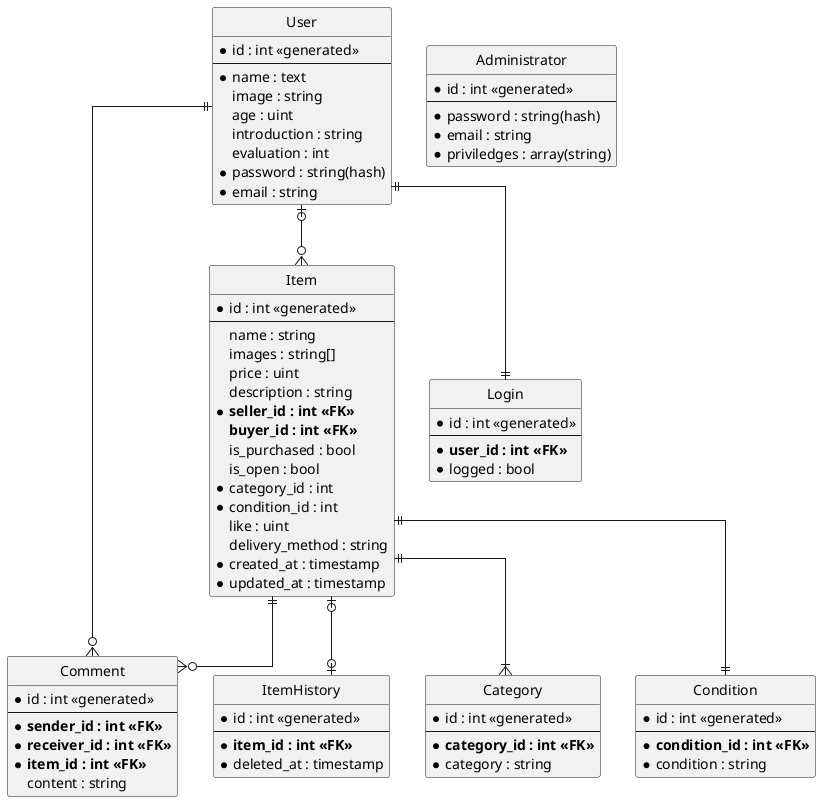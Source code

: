 @startuml
' hide the spot
hide circle

' avoid problems with angled crows feet
skinparam linetype ortho

entity "User" as user {
  *id : int <<generated>>
  --
  *name : text
  image : string
  age : uint
  introduction : string
  evaluation : int
  *password : string(hash)
  *email : string
}

entity "Administrator" as admin {
  *id : int <<generated>>
  --
  *password : string(hash)
  *email : string
  *priviledges : array(string)
}

entity "Comment" as comment {
  *id : int <<generated>>
  --
  * **sender_id : int <<FK>>**
  * **receiver_id : int <<FK>>**
  * **item_id : int <<FK>>**
  content : string
}

entity "Item" as item {
  *id : int <<generated>>
  --
  name : string
  images : string[]
  price : uint
  description : string
  * **seller_id : int <<FK>>**
  **buyer_id : int <<FK>>**
  is_purchased : bool
  is_open : bool
  *category_id : int
  *condition_id : int
  like : uint
  delivery_method : string
  *created_at : timestamp
  *updated_at : timestamp
}

entity "ItemHistory" as item_history {
  *id : int <<generated>>
  --
  * **item_id : int <<FK>>**
  *deleted_at : timestamp
}

entity "Login" as login {
  *id : int <<generated>>
  --
  * **user_id : int <<FK>>**
  *logged : bool
}

entity "Category" as category {
  *id : int <<generated>>
  --
  * **category_id : int <<FK>>**
  *category : string
}

entity "Condition" as condition {
  *id : int <<generated>>
  --
  * **condition_id : int <<FK>>**
  *condition : string
}

user ||--o{ comment
user |o--o{ item
user ||--|| login
item ||--o{ comment
item |o--o| item_history
item ||--|{ category
item ||--|| condition
@enduml
